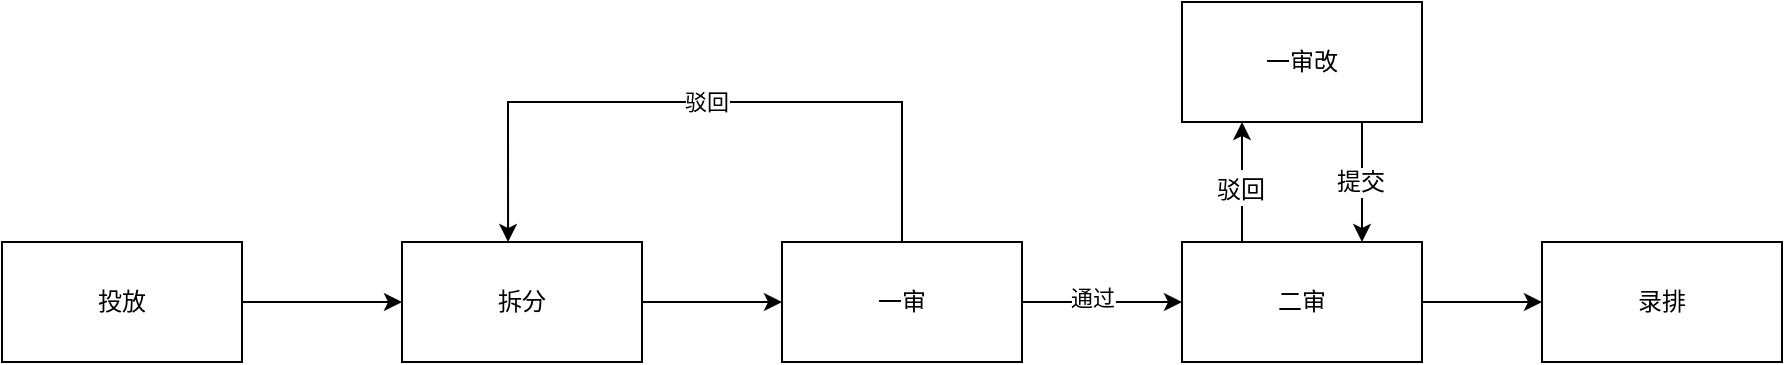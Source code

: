 <mxfile version="15.6.2" type="github">
  <diagram id="C5RBs43oDa-KdzZeNtuy" name="Page-1">
    <mxGraphModel dx="2253" dy="769" grid="1" gridSize="10" guides="1" tooltips="1" connect="1" arrows="1" fold="1" page="1" pageScale="1" pageWidth="827" pageHeight="1169" math="0" shadow="0">
      <root>
        <mxCell id="WIyWlLk6GJQsqaUBKTNV-0" />
        <mxCell id="WIyWlLk6GJQsqaUBKTNV-1" parent="WIyWlLk6GJQsqaUBKTNV-0" />
        <mxCell id="91x3fOgfyPXGfrmUWrbo-7" style="edgeStyle=orthogonalEdgeStyle;rounded=0;orthogonalLoop=1;jettySize=auto;html=1;exitX=1;exitY=0.5;exitDx=0;exitDy=0;entryX=0;entryY=0.5;entryDx=0;entryDy=0;" edge="1" parent="WIyWlLk6GJQsqaUBKTNV-1" source="91x3fOgfyPXGfrmUWrbo-0" target="91x3fOgfyPXGfrmUWrbo-1">
          <mxGeometry relative="1" as="geometry" />
        </mxCell>
        <mxCell id="91x3fOgfyPXGfrmUWrbo-0" value="投放" style="rounded=0;whiteSpace=wrap;html=1;" vertex="1" parent="WIyWlLk6GJQsqaUBKTNV-1">
          <mxGeometry x="-20" y="220" width="120" height="60" as="geometry" />
        </mxCell>
        <mxCell id="91x3fOgfyPXGfrmUWrbo-8" style="edgeStyle=orthogonalEdgeStyle;rounded=0;orthogonalLoop=1;jettySize=auto;html=1;exitX=1;exitY=0.5;exitDx=0;exitDy=0;" edge="1" parent="WIyWlLk6GJQsqaUBKTNV-1" source="91x3fOgfyPXGfrmUWrbo-1" target="91x3fOgfyPXGfrmUWrbo-2">
          <mxGeometry relative="1" as="geometry" />
        </mxCell>
        <mxCell id="91x3fOgfyPXGfrmUWrbo-1" value="拆分" style="rounded=0;whiteSpace=wrap;html=1;" vertex="1" parent="WIyWlLk6GJQsqaUBKTNV-1">
          <mxGeometry x="180" y="220" width="120" height="60" as="geometry" />
        </mxCell>
        <mxCell id="91x3fOgfyPXGfrmUWrbo-9" style="edgeStyle=orthogonalEdgeStyle;rounded=0;orthogonalLoop=1;jettySize=auto;html=1;exitX=1;exitY=0.5;exitDx=0;exitDy=0;entryX=0;entryY=0.5;entryDx=0;entryDy=0;" edge="1" parent="WIyWlLk6GJQsqaUBKTNV-1" source="91x3fOgfyPXGfrmUWrbo-2" target="91x3fOgfyPXGfrmUWrbo-4">
          <mxGeometry relative="1" as="geometry" />
        </mxCell>
        <mxCell id="91x3fOgfyPXGfrmUWrbo-10" value="通过" style="edgeLabel;html=1;align=center;verticalAlign=middle;resizable=0;points=[];" vertex="1" connectable="0" parent="91x3fOgfyPXGfrmUWrbo-9">
          <mxGeometry x="-0.125" y="2" relative="1" as="geometry">
            <mxPoint as="offset" />
          </mxGeometry>
        </mxCell>
        <mxCell id="91x3fOgfyPXGfrmUWrbo-11" style="edgeStyle=orthogonalEdgeStyle;rounded=0;orthogonalLoop=1;jettySize=auto;html=1;exitX=0.5;exitY=0;exitDx=0;exitDy=0;entryX=0.442;entryY=0;entryDx=0;entryDy=0;entryPerimeter=0;" edge="1" parent="WIyWlLk6GJQsqaUBKTNV-1" source="91x3fOgfyPXGfrmUWrbo-2" target="91x3fOgfyPXGfrmUWrbo-1">
          <mxGeometry relative="1" as="geometry">
            <Array as="points">
              <mxPoint x="430" y="150" />
              <mxPoint x="233" y="150" />
            </Array>
          </mxGeometry>
        </mxCell>
        <mxCell id="91x3fOgfyPXGfrmUWrbo-12" value="驳回" style="edgeLabel;html=1;align=center;verticalAlign=middle;resizable=0;points=[];" vertex="1" connectable="0" parent="91x3fOgfyPXGfrmUWrbo-11">
          <mxGeometry x="0.066" y="-3" relative="1" as="geometry">
            <mxPoint x="11" y="3" as="offset" />
          </mxGeometry>
        </mxCell>
        <mxCell id="91x3fOgfyPXGfrmUWrbo-2" value="一审" style="rounded=0;whiteSpace=wrap;html=1;" vertex="1" parent="WIyWlLk6GJQsqaUBKTNV-1">
          <mxGeometry x="370" y="220" width="120" height="60" as="geometry" />
        </mxCell>
        <mxCell id="91x3fOgfyPXGfrmUWrbo-13" style="edgeStyle=orthogonalEdgeStyle;rounded=0;orthogonalLoop=1;jettySize=auto;html=1;exitX=0.25;exitY=0;exitDx=0;exitDy=0;entryX=0.25;entryY=1;entryDx=0;entryDy=0;fontSize=15;" edge="1" parent="WIyWlLk6GJQsqaUBKTNV-1" source="91x3fOgfyPXGfrmUWrbo-4" target="91x3fOgfyPXGfrmUWrbo-6">
          <mxGeometry relative="1" as="geometry" />
        </mxCell>
        <mxCell id="91x3fOgfyPXGfrmUWrbo-18" value="&lt;font style=&quot;font-size: 12px&quot;&gt;驳回&lt;/font&gt;" style="edgeLabel;html=1;align=center;verticalAlign=middle;resizable=0;points=[];fontSize=15;" vertex="1" connectable="0" parent="91x3fOgfyPXGfrmUWrbo-13">
          <mxGeometry x="-0.057" y="1" relative="1" as="geometry">
            <mxPoint as="offset" />
          </mxGeometry>
        </mxCell>
        <mxCell id="91x3fOgfyPXGfrmUWrbo-15" style="edgeStyle=orthogonalEdgeStyle;rounded=0;orthogonalLoop=1;jettySize=auto;html=1;exitX=1;exitY=0.5;exitDx=0;exitDy=0;fontSize=15;" edge="1" parent="WIyWlLk6GJQsqaUBKTNV-1" source="91x3fOgfyPXGfrmUWrbo-4" target="91x3fOgfyPXGfrmUWrbo-5">
          <mxGeometry relative="1" as="geometry" />
        </mxCell>
        <mxCell id="91x3fOgfyPXGfrmUWrbo-4" value="二审" style="rounded=0;whiteSpace=wrap;html=1;" vertex="1" parent="WIyWlLk6GJQsqaUBKTNV-1">
          <mxGeometry x="570" y="220" width="120" height="60" as="geometry" />
        </mxCell>
        <mxCell id="91x3fOgfyPXGfrmUWrbo-5" value="录排" style="rounded=0;whiteSpace=wrap;html=1;" vertex="1" parent="WIyWlLk6GJQsqaUBKTNV-1">
          <mxGeometry x="750" y="220" width="120" height="60" as="geometry" />
        </mxCell>
        <mxCell id="91x3fOgfyPXGfrmUWrbo-14" style="edgeStyle=orthogonalEdgeStyle;rounded=0;orthogonalLoop=1;jettySize=auto;html=1;exitX=0.75;exitY=1;exitDx=0;exitDy=0;entryX=0.75;entryY=0;entryDx=0;entryDy=0;fontSize=15;" edge="1" parent="WIyWlLk6GJQsqaUBKTNV-1" source="91x3fOgfyPXGfrmUWrbo-6" target="91x3fOgfyPXGfrmUWrbo-4">
          <mxGeometry relative="1" as="geometry" />
        </mxCell>
        <mxCell id="91x3fOgfyPXGfrmUWrbo-19" value="提交" style="edgeLabel;html=1;align=center;verticalAlign=middle;resizable=0;points=[];fontSize=12;" vertex="1" connectable="0" parent="91x3fOgfyPXGfrmUWrbo-14">
          <mxGeometry x="-0.029" y="-1" relative="1" as="geometry">
            <mxPoint y="1" as="offset" />
          </mxGeometry>
        </mxCell>
        <mxCell id="91x3fOgfyPXGfrmUWrbo-6" value="一审改" style="rounded=0;whiteSpace=wrap;html=1;" vertex="1" parent="WIyWlLk6GJQsqaUBKTNV-1">
          <mxGeometry x="570" y="100" width="120" height="60" as="geometry" />
        </mxCell>
      </root>
    </mxGraphModel>
  </diagram>
</mxfile>
